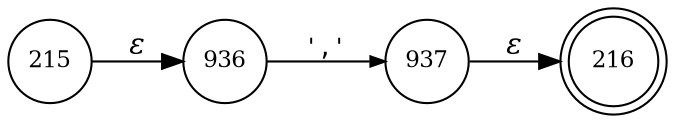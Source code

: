digraph ATN {
rankdir=LR;
s216[fontsize=11, label="216", shape=doublecircle, fixedsize=true, width=.6];
s215[fontsize=11,label="215", shape=circle, fixedsize=true, width=.55, peripheries=1];
s936[fontsize=11,label="936", shape=circle, fixedsize=true, width=.55, peripheries=1];
s937[fontsize=11,label="937", shape=circle, fixedsize=true, width=.55, peripheries=1];
s215 -> s936 [fontname="Times-Italic", label="&epsilon;"];
s936 -> s937 [fontsize=11, fontname="Courier", arrowsize=.7, label = "','", arrowhead = normal];
s937 -> s216 [fontname="Times-Italic", label="&epsilon;"];
}